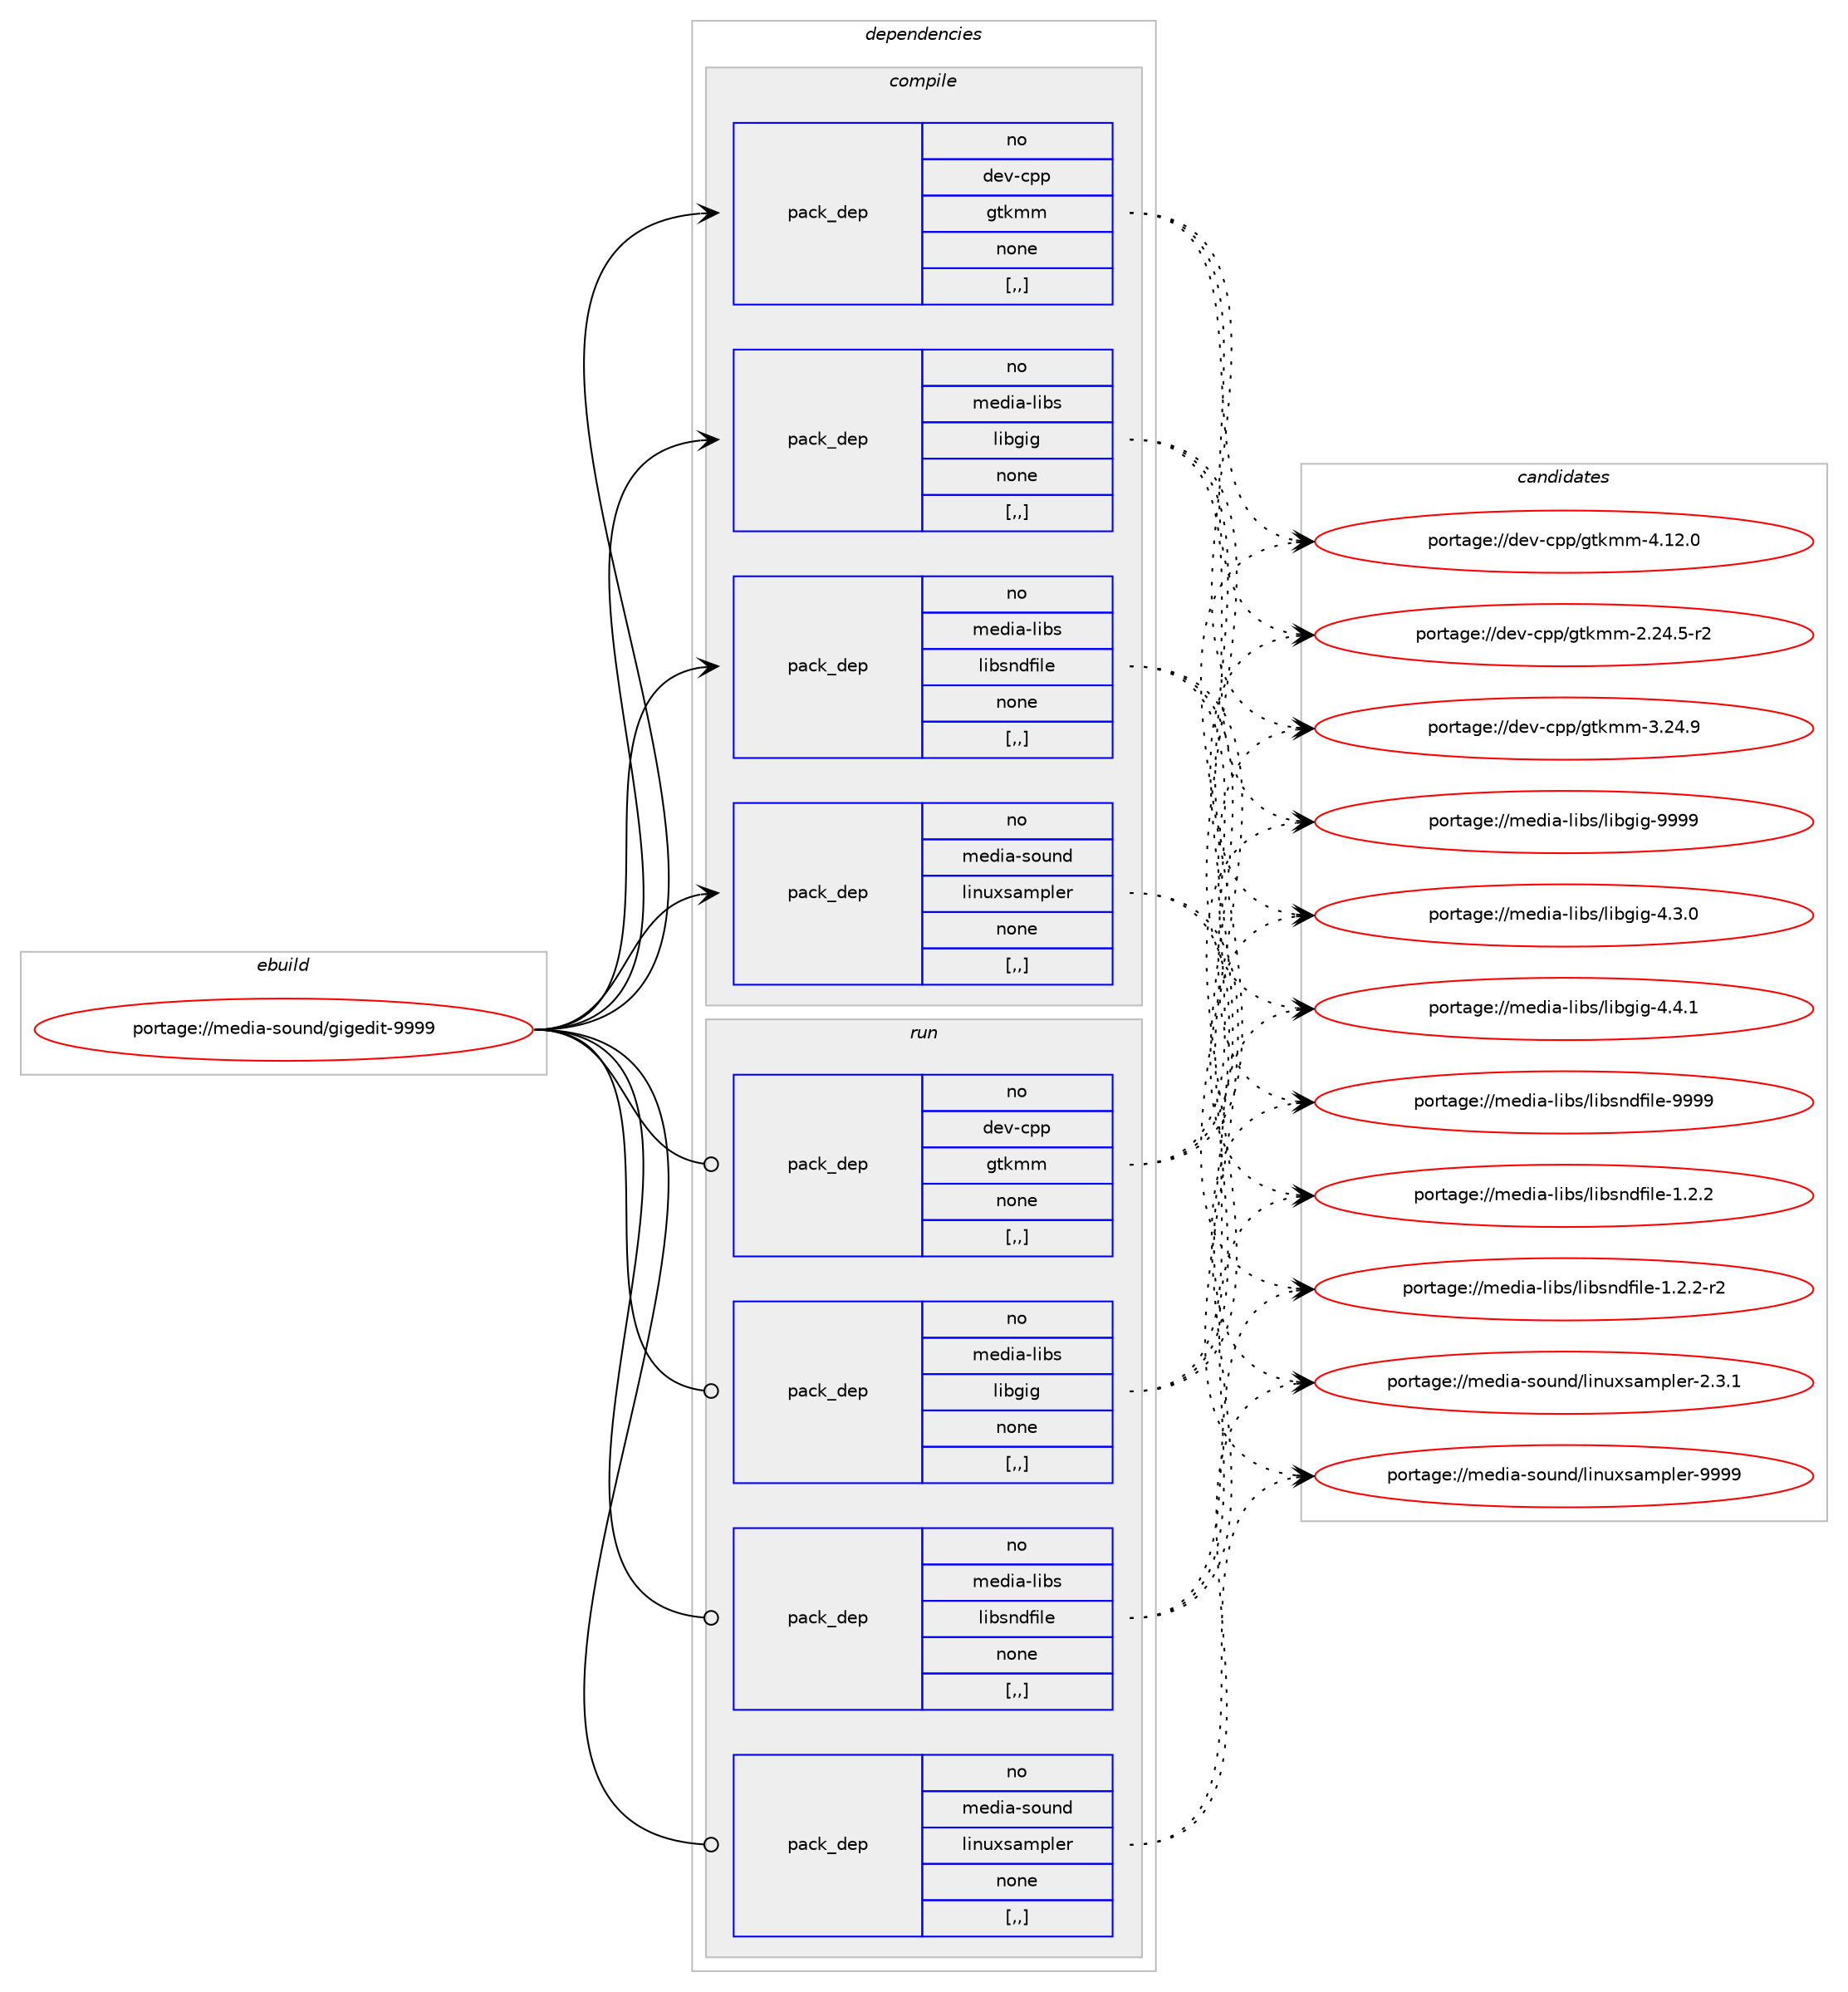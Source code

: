 digraph prolog {

# *************
# Graph options
# *************

newrank=true;
concentrate=true;
compound=true;
graph [rankdir=LR,fontname=Helvetica,fontsize=10,ranksep=1.5];#, ranksep=2.5, nodesep=0.2];
edge  [arrowhead=vee];
node  [fontname=Helvetica,fontsize=10];

# **********
# The ebuild
# **********

subgraph cluster_leftcol {
color=gray;
rank=same;
label=<<i>ebuild</i>>;
id [label="portage://media-sound/gigedit-9999", color=red, width=4, href="../media-sound/gigedit-9999.svg"];
}

# ****************
# The dependencies
# ****************

subgraph cluster_midcol {
color=gray;
label=<<i>dependencies</i>>;
subgraph cluster_compile {
fillcolor="#eeeeee";
style=filled;
label=<<i>compile</i>>;
subgraph pack227392 {
dependency307708 [label=<<TABLE BORDER="0" CELLBORDER="1" CELLSPACING="0" CELLPADDING="4" WIDTH="220"><TR><TD ROWSPAN="6" CELLPADDING="30">pack_dep</TD></TR><TR><TD WIDTH="110">no</TD></TR><TR><TD>dev-cpp</TD></TR><TR><TD>gtkmm</TD></TR><TR><TD>none</TD></TR><TR><TD>[,,]</TD></TR></TABLE>>, shape=none, color=blue];
}
id:e -> dependency307708:w [weight=20,style="solid",arrowhead="vee"];
subgraph pack227393 {
dependency307709 [label=<<TABLE BORDER="0" CELLBORDER="1" CELLSPACING="0" CELLPADDING="4" WIDTH="220"><TR><TD ROWSPAN="6" CELLPADDING="30">pack_dep</TD></TR><TR><TD WIDTH="110">no</TD></TR><TR><TD>media-libs</TD></TR><TR><TD>libgig</TD></TR><TR><TD>none</TD></TR><TR><TD>[,,]</TD></TR></TABLE>>, shape=none, color=blue];
}
id:e -> dependency307709:w [weight=20,style="solid",arrowhead="vee"];
subgraph pack227394 {
dependency307710 [label=<<TABLE BORDER="0" CELLBORDER="1" CELLSPACING="0" CELLPADDING="4" WIDTH="220"><TR><TD ROWSPAN="6" CELLPADDING="30">pack_dep</TD></TR><TR><TD WIDTH="110">no</TD></TR><TR><TD>media-libs</TD></TR><TR><TD>libsndfile</TD></TR><TR><TD>none</TD></TR><TR><TD>[,,]</TD></TR></TABLE>>, shape=none, color=blue];
}
id:e -> dependency307710:w [weight=20,style="solid",arrowhead="vee"];
subgraph pack227395 {
dependency307711 [label=<<TABLE BORDER="0" CELLBORDER="1" CELLSPACING="0" CELLPADDING="4" WIDTH="220"><TR><TD ROWSPAN="6" CELLPADDING="30">pack_dep</TD></TR><TR><TD WIDTH="110">no</TD></TR><TR><TD>media-sound</TD></TR><TR><TD>linuxsampler</TD></TR><TR><TD>none</TD></TR><TR><TD>[,,]</TD></TR></TABLE>>, shape=none, color=blue];
}
id:e -> dependency307711:w [weight=20,style="solid",arrowhead="vee"];
}
subgraph cluster_compileandrun {
fillcolor="#eeeeee";
style=filled;
label=<<i>compile and run</i>>;
}
subgraph cluster_run {
fillcolor="#eeeeee";
style=filled;
label=<<i>run</i>>;
subgraph pack227396 {
dependency307712 [label=<<TABLE BORDER="0" CELLBORDER="1" CELLSPACING="0" CELLPADDING="4" WIDTH="220"><TR><TD ROWSPAN="6" CELLPADDING="30">pack_dep</TD></TR><TR><TD WIDTH="110">no</TD></TR><TR><TD>dev-cpp</TD></TR><TR><TD>gtkmm</TD></TR><TR><TD>none</TD></TR><TR><TD>[,,]</TD></TR></TABLE>>, shape=none, color=blue];
}
id:e -> dependency307712:w [weight=20,style="solid",arrowhead="odot"];
subgraph pack227397 {
dependency307713 [label=<<TABLE BORDER="0" CELLBORDER="1" CELLSPACING="0" CELLPADDING="4" WIDTH="220"><TR><TD ROWSPAN="6" CELLPADDING="30">pack_dep</TD></TR><TR><TD WIDTH="110">no</TD></TR><TR><TD>media-libs</TD></TR><TR><TD>libgig</TD></TR><TR><TD>none</TD></TR><TR><TD>[,,]</TD></TR></TABLE>>, shape=none, color=blue];
}
id:e -> dependency307713:w [weight=20,style="solid",arrowhead="odot"];
subgraph pack227398 {
dependency307714 [label=<<TABLE BORDER="0" CELLBORDER="1" CELLSPACING="0" CELLPADDING="4" WIDTH="220"><TR><TD ROWSPAN="6" CELLPADDING="30">pack_dep</TD></TR><TR><TD WIDTH="110">no</TD></TR><TR><TD>media-libs</TD></TR><TR><TD>libsndfile</TD></TR><TR><TD>none</TD></TR><TR><TD>[,,]</TD></TR></TABLE>>, shape=none, color=blue];
}
id:e -> dependency307714:w [weight=20,style="solid",arrowhead="odot"];
subgraph pack227399 {
dependency307715 [label=<<TABLE BORDER="0" CELLBORDER="1" CELLSPACING="0" CELLPADDING="4" WIDTH="220"><TR><TD ROWSPAN="6" CELLPADDING="30">pack_dep</TD></TR><TR><TD WIDTH="110">no</TD></TR><TR><TD>media-sound</TD></TR><TR><TD>linuxsampler</TD></TR><TR><TD>none</TD></TR><TR><TD>[,,]</TD></TR></TABLE>>, shape=none, color=blue];
}
id:e -> dependency307715:w [weight=20,style="solid",arrowhead="odot"];
}
}

# **************
# The candidates
# **************

subgraph cluster_choices {
rank=same;
color=gray;
label=<<i>candidates</i>>;

subgraph choice227392 {
color=black;
nodesep=1;
choice100101118459911211247103116107109109455046505246534511450 [label="portage://dev-cpp/gtkmm-2.24.5-r2", color=red, width=4,href="../dev-cpp/gtkmm-2.24.5-r2.svg"];
choice10010111845991121124710311610710910945514650524657 [label="portage://dev-cpp/gtkmm-3.24.9", color=red, width=4,href="../dev-cpp/gtkmm-3.24.9.svg"];
choice10010111845991121124710311610710910945524649504648 [label="portage://dev-cpp/gtkmm-4.12.0", color=red, width=4,href="../dev-cpp/gtkmm-4.12.0.svg"];
dependency307708:e -> choice100101118459911211247103116107109109455046505246534511450:w [style=dotted,weight="100"];
dependency307708:e -> choice10010111845991121124710311610710910945514650524657:w [style=dotted,weight="100"];
dependency307708:e -> choice10010111845991121124710311610710910945524649504648:w [style=dotted,weight="100"];
}
subgraph choice227393 {
color=black;
nodesep=1;
choice1091011001059745108105981154710810598103105103455246514648 [label="portage://media-libs/libgig-4.3.0", color=red, width=4,href="../media-libs/libgig-4.3.0.svg"];
choice1091011001059745108105981154710810598103105103455246524649 [label="portage://media-libs/libgig-4.4.1", color=red, width=4,href="../media-libs/libgig-4.4.1.svg"];
choice10910110010597451081059811547108105981031051034557575757 [label="portage://media-libs/libgig-9999", color=red, width=4,href="../media-libs/libgig-9999.svg"];
dependency307709:e -> choice1091011001059745108105981154710810598103105103455246514648:w [style=dotted,weight="100"];
dependency307709:e -> choice1091011001059745108105981154710810598103105103455246524649:w [style=dotted,weight="100"];
dependency307709:e -> choice10910110010597451081059811547108105981031051034557575757:w [style=dotted,weight="100"];
}
subgraph choice227394 {
color=black;
nodesep=1;
choice1091011001059745108105981154710810598115110100102105108101454946504650 [label="portage://media-libs/libsndfile-1.2.2", color=red, width=4,href="../media-libs/libsndfile-1.2.2.svg"];
choice10910110010597451081059811547108105981151101001021051081014549465046504511450 [label="portage://media-libs/libsndfile-1.2.2-r2", color=red, width=4,href="../media-libs/libsndfile-1.2.2-r2.svg"];
choice10910110010597451081059811547108105981151101001021051081014557575757 [label="portage://media-libs/libsndfile-9999", color=red, width=4,href="../media-libs/libsndfile-9999.svg"];
dependency307710:e -> choice1091011001059745108105981154710810598115110100102105108101454946504650:w [style=dotted,weight="100"];
dependency307710:e -> choice10910110010597451081059811547108105981151101001021051081014549465046504511450:w [style=dotted,weight="100"];
dependency307710:e -> choice10910110010597451081059811547108105981151101001021051081014557575757:w [style=dotted,weight="100"];
}
subgraph choice227395 {
color=black;
nodesep=1;
choice10910110010597451151111171101004710810511011712011597109112108101114455046514649 [label="portage://media-sound/linuxsampler-2.3.1", color=red, width=4,href="../media-sound/linuxsampler-2.3.1.svg"];
choice109101100105974511511111711010047108105110117120115971091121081011144557575757 [label="portage://media-sound/linuxsampler-9999", color=red, width=4,href="../media-sound/linuxsampler-9999.svg"];
dependency307711:e -> choice10910110010597451151111171101004710810511011712011597109112108101114455046514649:w [style=dotted,weight="100"];
dependency307711:e -> choice109101100105974511511111711010047108105110117120115971091121081011144557575757:w [style=dotted,weight="100"];
}
subgraph choice227396 {
color=black;
nodesep=1;
choice100101118459911211247103116107109109455046505246534511450 [label="portage://dev-cpp/gtkmm-2.24.5-r2", color=red, width=4,href="../dev-cpp/gtkmm-2.24.5-r2.svg"];
choice10010111845991121124710311610710910945514650524657 [label="portage://dev-cpp/gtkmm-3.24.9", color=red, width=4,href="../dev-cpp/gtkmm-3.24.9.svg"];
choice10010111845991121124710311610710910945524649504648 [label="portage://dev-cpp/gtkmm-4.12.0", color=red, width=4,href="../dev-cpp/gtkmm-4.12.0.svg"];
dependency307712:e -> choice100101118459911211247103116107109109455046505246534511450:w [style=dotted,weight="100"];
dependency307712:e -> choice10010111845991121124710311610710910945514650524657:w [style=dotted,weight="100"];
dependency307712:e -> choice10010111845991121124710311610710910945524649504648:w [style=dotted,weight="100"];
}
subgraph choice227397 {
color=black;
nodesep=1;
choice1091011001059745108105981154710810598103105103455246514648 [label="portage://media-libs/libgig-4.3.0", color=red, width=4,href="../media-libs/libgig-4.3.0.svg"];
choice1091011001059745108105981154710810598103105103455246524649 [label="portage://media-libs/libgig-4.4.1", color=red, width=4,href="../media-libs/libgig-4.4.1.svg"];
choice10910110010597451081059811547108105981031051034557575757 [label="portage://media-libs/libgig-9999", color=red, width=4,href="../media-libs/libgig-9999.svg"];
dependency307713:e -> choice1091011001059745108105981154710810598103105103455246514648:w [style=dotted,weight="100"];
dependency307713:e -> choice1091011001059745108105981154710810598103105103455246524649:w [style=dotted,weight="100"];
dependency307713:e -> choice10910110010597451081059811547108105981031051034557575757:w [style=dotted,weight="100"];
}
subgraph choice227398 {
color=black;
nodesep=1;
choice1091011001059745108105981154710810598115110100102105108101454946504650 [label="portage://media-libs/libsndfile-1.2.2", color=red, width=4,href="../media-libs/libsndfile-1.2.2.svg"];
choice10910110010597451081059811547108105981151101001021051081014549465046504511450 [label="portage://media-libs/libsndfile-1.2.2-r2", color=red, width=4,href="../media-libs/libsndfile-1.2.2-r2.svg"];
choice10910110010597451081059811547108105981151101001021051081014557575757 [label="portage://media-libs/libsndfile-9999", color=red, width=4,href="../media-libs/libsndfile-9999.svg"];
dependency307714:e -> choice1091011001059745108105981154710810598115110100102105108101454946504650:w [style=dotted,weight="100"];
dependency307714:e -> choice10910110010597451081059811547108105981151101001021051081014549465046504511450:w [style=dotted,weight="100"];
dependency307714:e -> choice10910110010597451081059811547108105981151101001021051081014557575757:w [style=dotted,weight="100"];
}
subgraph choice227399 {
color=black;
nodesep=1;
choice10910110010597451151111171101004710810511011712011597109112108101114455046514649 [label="portage://media-sound/linuxsampler-2.3.1", color=red, width=4,href="../media-sound/linuxsampler-2.3.1.svg"];
choice109101100105974511511111711010047108105110117120115971091121081011144557575757 [label="portage://media-sound/linuxsampler-9999", color=red, width=4,href="../media-sound/linuxsampler-9999.svg"];
dependency307715:e -> choice10910110010597451151111171101004710810511011712011597109112108101114455046514649:w [style=dotted,weight="100"];
dependency307715:e -> choice109101100105974511511111711010047108105110117120115971091121081011144557575757:w [style=dotted,weight="100"];
}
}

}
